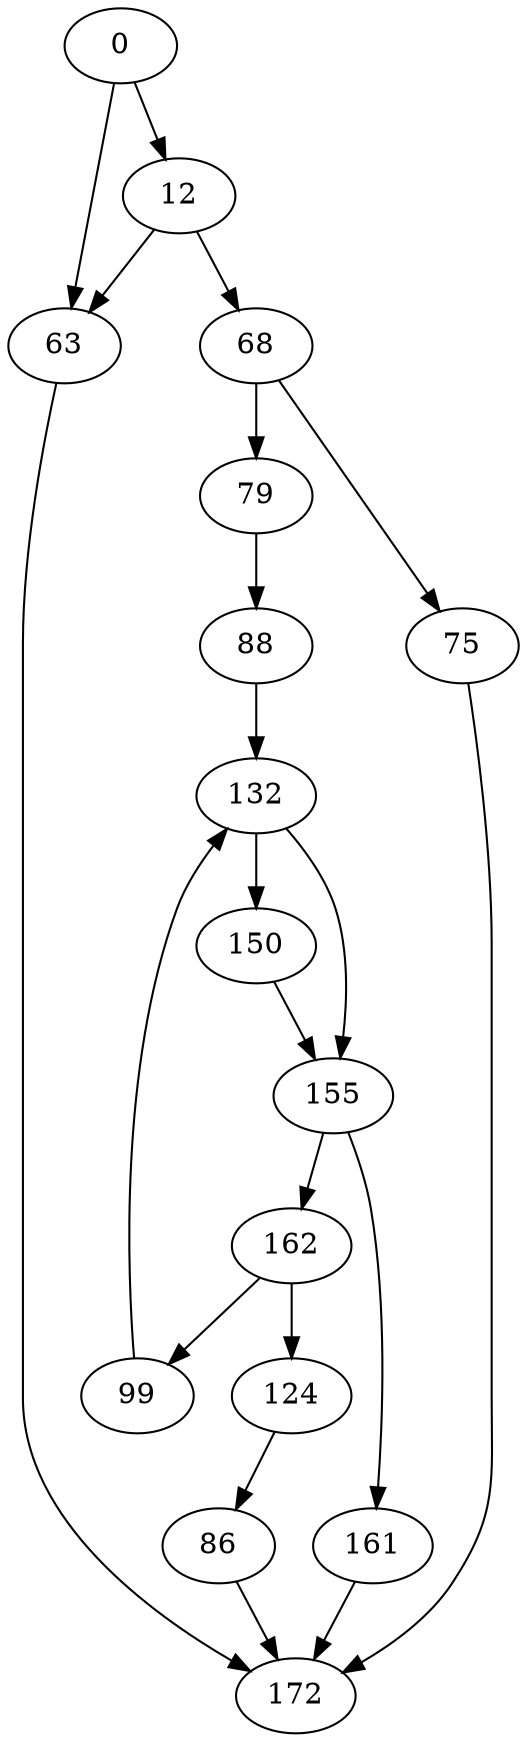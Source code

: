 digraph {
	0 [label=0]
	12 [label=12]
	63 [label=63]
	68 [label=68]
	75 [label=75]
	79 [label=79]
	86 [label=86]
	88 [label=88]
	99 [label=99]
	124 [label=124]
	132 [label=132]
	150 [label=150]
	155 [label=155]
	161 [label=161]
	162 [label=162]
	172 [label=172]
	0 -> 12
	0 -> 63
	12 -> 68
	12 -> 63
	63 -> 172
	68 -> 75
	68 -> 79
	75 -> 172
	79 -> 88
	86 -> 172
	88 -> 132
	99 -> 132
	124 -> 86
	132 -> 155
	132 -> 150
	150 -> 155
	155 -> 161
	155 -> 162
	161 -> 172
	162 -> 99
	162 -> 124
}
